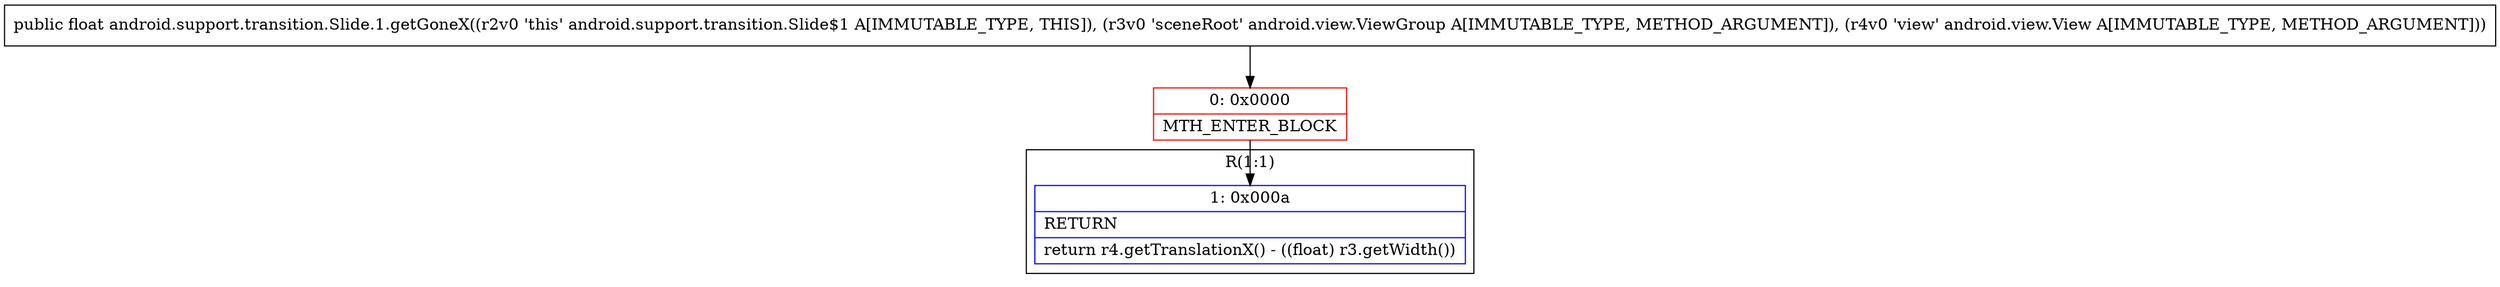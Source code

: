 digraph "CFG forandroid.support.transition.Slide.1.getGoneX(Landroid\/view\/ViewGroup;Landroid\/view\/View;)F" {
subgraph cluster_Region_1522764602 {
label = "R(1:1)";
node [shape=record,color=blue];
Node_1 [shape=record,label="{1\:\ 0x000a|RETURN\l|return r4.getTranslationX() \- ((float) r3.getWidth())\l}"];
}
Node_0 [shape=record,color=red,label="{0\:\ 0x0000|MTH_ENTER_BLOCK\l}"];
MethodNode[shape=record,label="{public float android.support.transition.Slide.1.getGoneX((r2v0 'this' android.support.transition.Slide$1 A[IMMUTABLE_TYPE, THIS]), (r3v0 'sceneRoot' android.view.ViewGroup A[IMMUTABLE_TYPE, METHOD_ARGUMENT]), (r4v0 'view' android.view.View A[IMMUTABLE_TYPE, METHOD_ARGUMENT])) }"];
MethodNode -> Node_0;
Node_0 -> Node_1;
}

